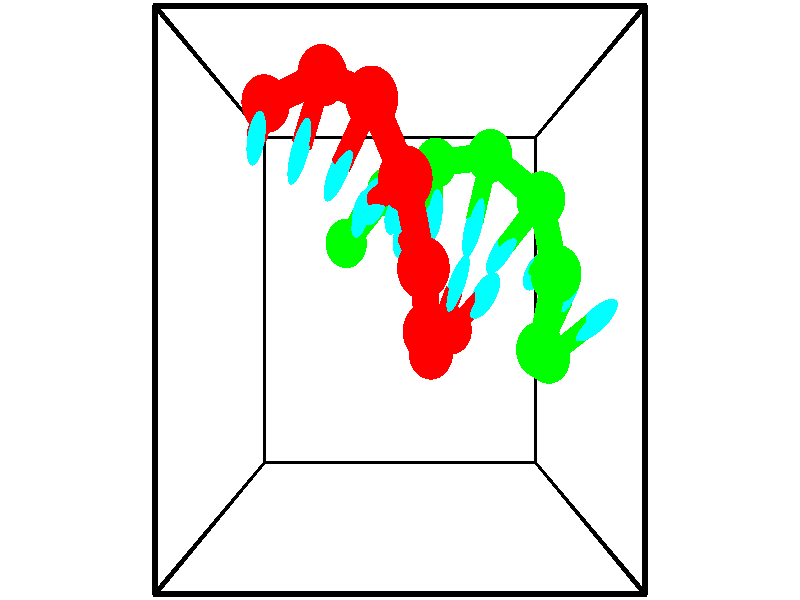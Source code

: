 // switches for output
#declare DRAW_BASES = 1; // possible values are 0, 1; only relevant for DNA ribbons
#declare DRAW_BASES_TYPE = 3; // possible values are 1, 2, 3; only relevant for DNA ribbons
#declare DRAW_FOG = 0; // set to 1 to enable fog

#include "colors.inc"

#include "transforms.inc"
background { rgb <1, 1, 1>}

#default {
   normal{
       ripples 0.25
       frequency 0.20
       turbulence 0.2
       lambda 5
   }
	finish {
		phong 0.1
		phong_size 40.
	}
}

// original window dimensions: 1024x640


// camera settings

camera {
	sky <-0, 1, 0>
	up <-0, 1, 0>
	right 1.6 * <1, 0, 0>
	location <2.5, 2.5, 11.1562>
	look_at <2.5, 2.5, 2.5>
	direction <0, 0, -8.6562>
	angle 67.0682
}


# declare cpy_camera_pos = <2.5, 2.5, 11.1562>;
# if (DRAW_FOG = 1)
fog {
	fog_type 2
	up vnormalize(cpy_camera_pos)
	color rgbt<1,1,1,0.3>
	distance 1e-5
	fog_alt 3e-3
	fog_offset 4
}
# end


// LIGHTS

# declare lum = 6;
global_settings {
	ambient_light rgb lum * <0.05, 0.05, 0.05>
	max_trace_level 15
}# declare cpy_direct_light_amount = 0.25;
light_source
{	1000 * <-1, -1, 1>,
	rgb lum * cpy_direct_light_amount
	parallel
}

light_source
{	1000 * <1, 1, -1>,
	rgb lum * cpy_direct_light_amount
	parallel
}

// strand 0

// nucleotide -1

// particle -1
sphere {
	<1.069952, 4.241285, 4.729474> 0.250000
	pigment { color rgbt <1,0,0,0> }
	no_shadow
}
cylinder {
	<1.088326, 3.997574, 5.046124>,  <1.099349, 3.851347, 5.236114>, 0.100000
	pigment { color rgbt <1,0,0,0> }
	no_shadow
}
cylinder {
	<1.088326, 3.997574, 5.046124>,  <1.069952, 4.241285, 4.729474>, 0.100000
	pigment { color rgbt <1,0,0,0> }
	no_shadow
}

// particle -1
sphere {
	<1.088326, 3.997574, 5.046124> 0.100000
	pigment { color rgbt <1,0,0,0> }
	no_shadow
}
sphere {
	0, 1
	scale<0.080000,0.200000,0.300000>
	matrix <0.965319, -0.176806, -0.192092,
		0.257002, 0.772994, 0.580027,
		0.045933, -0.609278, 0.791625,
		1.102105, 3.814790, 5.283611>
	pigment { color rgbt <0,1,1,0> }
	no_shadow
}
cylinder {
	<1.717793, 4.387925, 5.065072>,  <1.069952, 4.241285, 4.729474>, 0.130000
	pigment { color rgbt <1,0,0,0> }
	no_shadow
}

// nucleotide -1

// particle -1
sphere {
	<1.717793, 4.387925, 5.065072> 0.250000
	pigment { color rgbt <1,0,0,0> }
	no_shadow
}
cylinder {
	<1.600433, 4.012356, 5.137005>,  <1.530017, 3.787014, 5.180164>, 0.100000
	pigment { color rgbt <1,0,0,0> }
	no_shadow
}
cylinder {
	<1.600433, 4.012356, 5.137005>,  <1.717793, 4.387925, 5.065072>, 0.100000
	pigment { color rgbt <1,0,0,0> }
	no_shadow
}

// particle -1
sphere {
	<1.600433, 4.012356, 5.137005> 0.100000
	pigment { color rgbt <1,0,0,0> }
	no_shadow
}
sphere {
	0, 1
	scale<0.080000,0.200000,0.300000>
	matrix <0.944809, -0.313478, -0.095228,
		0.145785, 0.141967, 0.979077,
		-0.293400, -0.938923, 0.179832,
		1.512413, 3.730679, 5.190954>
	pigment { color rgbt <0,1,1,0> }
	no_shadow
}
cylinder {
	<2.233103, 4.086878, 5.443279>,  <1.717793, 4.387925, 5.065072>, 0.130000
	pigment { color rgbt <1,0,0,0> }
	no_shadow
}

// nucleotide -1

// particle -1
sphere {
	<2.233103, 4.086878, 5.443279> 0.250000
	pigment { color rgbt <1,0,0,0> }
	no_shadow
}
cylinder {
	<2.033836, 3.797743, 5.251724>,  <1.914276, 3.624262, 5.136791>, 0.100000
	pigment { color rgbt <1,0,0,0> }
	no_shadow
}
cylinder {
	<2.033836, 3.797743, 5.251724>,  <2.233103, 4.086878, 5.443279>, 0.100000
	pigment { color rgbt <1,0,0,0> }
	no_shadow
}

// particle -1
sphere {
	<2.033836, 3.797743, 5.251724> 0.100000
	pigment { color rgbt <1,0,0,0> }
	no_shadow
}
sphere {
	0, 1
	scale<0.080000,0.200000,0.300000>
	matrix <0.857491, -0.328786, -0.395739,
		0.128604, -0.607786, 0.783618,
		-0.498167, -0.722839, -0.478887,
		1.884386, 3.580891, 5.108058>
	pigment { color rgbt <0,1,1,0> }
	no_shadow
}
cylinder {
	<2.549237, 3.429034, 5.608313>,  <2.233103, 4.086878, 5.443279>, 0.130000
	pigment { color rgbt <1,0,0,0> }
	no_shadow
}

// nucleotide -1

// particle -1
sphere {
	<2.549237, 3.429034, 5.608313> 0.250000
	pigment { color rgbt <1,0,0,0> }
	no_shadow
}
cylinder {
	<2.366112, 3.376688, 5.256567>,  <2.256237, 3.345281, 5.045519>, 0.100000
	pigment { color rgbt <1,0,0,0> }
	no_shadow
}
cylinder {
	<2.366112, 3.376688, 5.256567>,  <2.549237, 3.429034, 5.608313>, 0.100000
	pigment { color rgbt <1,0,0,0> }
	no_shadow
}

// particle -1
sphere {
	<2.366112, 3.376688, 5.256567> 0.100000
	pigment { color rgbt <1,0,0,0> }
	no_shadow
}
sphere {
	0, 1
	scale<0.080000,0.200000,0.300000>
	matrix <0.883151, -0.180683, -0.432895,
		-0.102236, -0.974797, 0.198291,
		-0.457812, -0.130864, -0.879365,
		2.228768, 3.337429, 4.992757>
	pigment { color rgbt <0,1,1,0> }
	no_shadow
}
cylinder {
	<2.722616, 2.751852, 5.414876>,  <2.549237, 3.429034, 5.608313>, 0.130000
	pigment { color rgbt <1,0,0,0> }
	no_shadow
}

// nucleotide -1

// particle -1
sphere {
	<2.722616, 2.751852, 5.414876> 0.250000
	pigment { color rgbt <1,0,0,0> }
	no_shadow
}
cylinder {
	<2.631279, 2.923765, 5.065443>,  <2.576477, 3.026913, 4.855783>, 0.100000
	pigment { color rgbt <1,0,0,0> }
	no_shadow
}
cylinder {
	<2.631279, 2.923765, 5.065443>,  <2.722616, 2.751852, 5.414876>, 0.100000
	pigment { color rgbt <1,0,0,0> }
	no_shadow
}

// particle -1
sphere {
	<2.631279, 2.923765, 5.065443> 0.100000
	pigment { color rgbt <1,0,0,0> }
	no_shadow
}
sphere {
	0, 1
	scale<0.080000,0.200000,0.300000>
	matrix <0.816572, -0.404070, -0.412234,
		-0.530160, -0.807473, -0.258683,
		-0.228342, 0.429783, -0.873582,
		2.562776, 3.052700, 4.803368>
	pigment { color rgbt <0,1,1,0> }
	no_shadow
}
cylinder {
	<2.778022, 2.231545, 4.998742>,  <2.722616, 2.751852, 5.414876>, 0.130000
	pigment { color rgbt <1,0,0,0> }
	no_shadow
}

// nucleotide -1

// particle -1
sphere {
	<2.778022, 2.231545, 4.998742> 0.250000
	pigment { color rgbt <1,0,0,0> }
	no_shadow
}
cylinder {
	<2.813271, 2.544195, 4.751745>,  <2.834420, 2.731785, 4.603547>, 0.100000
	pigment { color rgbt <1,0,0,0> }
	no_shadow
}
cylinder {
	<2.813271, 2.544195, 4.751745>,  <2.778022, 2.231545, 4.998742>, 0.100000
	pigment { color rgbt <1,0,0,0> }
	no_shadow
}

// particle -1
sphere {
	<2.813271, 2.544195, 4.751745> 0.100000
	pigment { color rgbt <1,0,0,0> }
	no_shadow
}
sphere {
	0, 1
	scale<0.080000,0.200000,0.300000>
	matrix <0.876784, -0.355063, -0.324315,
		-0.472741, -0.512828, -0.716605,
		0.088123, 0.781625, -0.617493,
		2.839707, 2.778683, 4.566497>
	pigment { color rgbt <0,1,1,0> }
	no_shadow
}
cylinder {
	<2.846480, 2.004021, 4.356320>,  <2.778022, 2.231545, 4.998742>, 0.130000
	pigment { color rgbt <1,0,0,0> }
	no_shadow
}

// nucleotide -1

// particle -1
sphere {
	<2.846480, 2.004021, 4.356320> 0.250000
	pigment { color rgbt <1,0,0,0> }
	no_shadow
}
cylinder {
	<3.009171, 2.368532, 4.382084>,  <3.106785, 2.587239, 4.397542>, 0.100000
	pigment { color rgbt <1,0,0,0> }
	no_shadow
}
cylinder {
	<3.009171, 2.368532, 4.382084>,  <2.846480, 2.004021, 4.356320>, 0.100000
	pigment { color rgbt <1,0,0,0> }
	no_shadow
}

// particle -1
sphere {
	<3.009171, 2.368532, 4.382084> 0.100000
	pigment { color rgbt <1,0,0,0> }
	no_shadow
}
sphere {
	0, 1
	scale<0.080000,0.200000,0.300000>
	matrix <0.909035, -0.396706, -0.127593,
		-0.090721, 0.110447, -0.989733,
		0.406726, 0.911277, 0.064410,
		3.131188, 2.641915, 4.401407>
	pigment { color rgbt <0,1,1,0> }
	no_shadow
}
cylinder {
	<3.134480, 2.192080, 3.709196>,  <2.846480, 2.004021, 4.356320>, 0.130000
	pigment { color rgbt <1,0,0,0> }
	no_shadow
}

// nucleotide -1

// particle -1
sphere {
	<3.134480, 2.192080, 3.709196> 0.250000
	pigment { color rgbt <1,0,0,0> }
	no_shadow
}
cylinder {
	<3.321136, 2.390486, 4.002104>,  <3.433130, 2.509529, 4.177848>, 0.100000
	pigment { color rgbt <1,0,0,0> }
	no_shadow
}
cylinder {
	<3.321136, 2.390486, 4.002104>,  <3.134480, 2.192080, 3.709196>, 0.100000
	pigment { color rgbt <1,0,0,0> }
	no_shadow
}

// particle -1
sphere {
	<3.321136, 2.390486, 4.002104> 0.100000
	pigment { color rgbt <1,0,0,0> }
	no_shadow
}
sphere {
	0, 1
	scale<0.080000,0.200000,0.300000>
	matrix <0.881042, -0.333269, -0.335702,
		0.077530, 0.801812, -0.592526,
		0.466641, 0.496013, 0.732269,
		3.461129, 2.539290, 4.221785>
	pigment { color rgbt <0,1,1,0> }
	no_shadow
}
// strand 1

// nucleotide -1

// particle -1
sphere {
	<4.252382, 1.926087, 4.014996> 0.250000
	pigment { color rgbt <0,1,0,0> }
	no_shadow
}
cylinder {
	<4.498260, 2.145786, 4.241438>,  <4.645788, 2.277606, 4.377303>, 0.100000
	pigment { color rgbt <0,1,0,0> }
	no_shadow
}
cylinder {
	<4.498260, 2.145786, 4.241438>,  <4.252382, 1.926087, 4.014996>, 0.100000
	pigment { color rgbt <0,1,0,0> }
	no_shadow
}

// particle -1
sphere {
	<4.498260, 2.145786, 4.241438> 0.100000
	pigment { color rgbt <0,1,0,0> }
	no_shadow
}
sphere {
	0, 1
	scale<0.080000,0.200000,0.300000>
	matrix <-0.729253, 0.669232, 0.142544,
		-0.300563, -0.500455, 0.811916,
		0.614696, 0.549249, 0.566104,
		4.682670, 2.310561, 4.411269>
	pigment { color rgbt <0,1,1,0> }
	no_shadow
}
cylinder {
	<3.985124, 2.059707, 4.752299>,  <4.252382, 1.926087, 4.014996>, 0.130000
	pigment { color rgbt <0,1,0,0> }
	no_shadow
}

// nucleotide -1

// particle -1
sphere {
	<3.985124, 2.059707, 4.752299> 0.250000
	pigment { color rgbt <0,1,0,0> }
	no_shadow
}
cylinder {
	<4.194786, 2.329372, 4.544159>,  <4.320583, 2.491171, 4.419275>, 0.100000
	pigment { color rgbt <0,1,0,0> }
	no_shadow
}
cylinder {
	<4.194786, 2.329372, 4.544159>,  <3.985124, 2.059707, 4.752299>, 0.100000
	pigment { color rgbt <0,1,0,0> }
	no_shadow
}

// particle -1
sphere {
	<4.194786, 2.329372, 4.544159> 0.100000
	pigment { color rgbt <0,1,0,0> }
	no_shadow
}
sphere {
	0, 1
	scale<0.080000,0.200000,0.300000>
	matrix <-0.789713, 0.613476, -0.000672,
		0.318770, 0.411281, 0.853952,
		0.524156, 0.674162, -0.520351,
		4.352033, 2.531621, 4.388053>
	pigment { color rgbt <0,1,1,0> }
	no_shadow
}
cylinder {
	<4.081522, 2.719262, 5.028387>,  <3.985124, 2.059707, 4.752299>, 0.130000
	pigment { color rgbt <0,1,0,0> }
	no_shadow
}

// nucleotide -1

// particle -1
sphere {
	<4.081522, 2.719262, 5.028387> 0.250000
	pigment { color rgbt <0,1,0,0> }
	no_shadow
}
cylinder {
	<4.054588, 2.747444, 4.630291>,  <4.038428, 2.764354, 4.391433>, 0.100000
	pigment { color rgbt <0,1,0,0> }
	no_shadow
}
cylinder {
	<4.054588, 2.747444, 4.630291>,  <4.081522, 2.719262, 5.028387>, 0.100000
	pigment { color rgbt <0,1,0,0> }
	no_shadow
}

// particle -1
sphere {
	<4.054588, 2.747444, 4.630291> 0.100000
	pigment { color rgbt <0,1,0,0> }
	no_shadow
}
sphere {
	0, 1
	scale<0.080000,0.200000,0.300000>
	matrix <-0.867404, 0.488782, 0.093288,
		0.493028, 0.869556, 0.028201,
		-0.067335, 0.070456, -0.995240,
		4.034388, 2.768581, 4.331719>
	pigment { color rgbt <0,1,1,0> }
	no_shadow
}
cylinder {
	<3.992532, 3.382913, 4.755952>,  <4.081522, 2.719262, 5.028387>, 0.130000
	pigment { color rgbt <0,1,0,0> }
	no_shadow
}

// nucleotide -1

// particle -1
sphere {
	<3.992532, 3.382913, 4.755952> 0.250000
	pigment { color rgbt <0,1,0,0> }
	no_shadow
}
cylinder {
	<3.803276, 3.148869, 4.492502>,  <3.689723, 3.008442, 4.334433>, 0.100000
	pigment { color rgbt <0,1,0,0> }
	no_shadow
}
cylinder {
	<3.803276, 3.148869, 4.492502>,  <3.992532, 3.382913, 4.755952>, 0.100000
	pigment { color rgbt <0,1,0,0> }
	no_shadow
}

// particle -1
sphere {
	<3.803276, 3.148869, 4.492502> 0.100000
	pigment { color rgbt <0,1,0,0> }
	no_shadow
}
sphere {
	0, 1
	scale<0.080000,0.200000,0.300000>
	matrix <-0.862731, 0.459132, 0.211879,
		0.178422, 0.668463, -0.722027,
		-0.473139, -0.585111, -0.658624,
		3.661334, 2.973335, 4.294915>
	pigment { color rgbt <0,1,1,0> }
	no_shadow
}
cylinder {
	<3.516250, 3.855966, 4.324845>,  <3.992532, 3.382913, 4.755952>, 0.130000
	pigment { color rgbt <0,1,0,0> }
	no_shadow
}

// nucleotide -1

// particle -1
sphere {
	<3.516250, 3.855966, 4.324845> 0.250000
	pigment { color rgbt <0,1,0,0> }
	no_shadow
}
cylinder {
	<3.404900, 3.473595, 4.362175>,  <3.338089, 3.244172, 4.384573>, 0.100000
	pigment { color rgbt <0,1,0,0> }
	no_shadow
}
cylinder {
	<3.404900, 3.473595, 4.362175>,  <3.516250, 3.855966, 4.324845>, 0.100000
	pigment { color rgbt <0,1,0,0> }
	no_shadow
}

// particle -1
sphere {
	<3.404900, 3.473595, 4.362175> 0.100000
	pigment { color rgbt <0,1,0,0> }
	no_shadow
}
sphere {
	0, 1
	scale<0.080000,0.200000,0.300000>
	matrix <-0.940395, 0.291031, 0.175951,
		-0.195357, -0.038782, -0.979965,
		-0.278377, -0.955927, 0.093326,
		3.321387, 3.186816, 4.390172>
	pigment { color rgbt <0,1,1,0> }
	no_shadow
}
cylinder {
	<2.928018, 3.871670, 3.895049>,  <3.516250, 3.855966, 4.324845>, 0.130000
	pigment { color rgbt <0,1,0,0> }
	no_shadow
}

// nucleotide -1

// particle -1
sphere {
	<2.928018, 3.871670, 3.895049> 0.250000
	pigment { color rgbt <0,1,0,0> }
	no_shadow
}
cylinder {
	<2.898262, 3.542744, 4.120708>,  <2.880408, 3.345388, 4.256104>, 0.100000
	pigment { color rgbt <0,1,0,0> }
	no_shadow
}
cylinder {
	<2.898262, 3.542744, 4.120708>,  <2.928018, 3.871670, 3.895049>, 0.100000
	pigment { color rgbt <0,1,0,0> }
	no_shadow
}

// particle -1
sphere {
	<2.898262, 3.542744, 4.120708> 0.100000
	pigment { color rgbt <0,1,0,0> }
	no_shadow
}
sphere {
	0, 1
	scale<0.080000,0.200000,0.300000>
	matrix <-0.922748, 0.271285, 0.273754,
		-0.378157, -0.500203, -0.778970,
		-0.074390, -0.822314, 0.564150,
		2.875945, 3.296049, 4.289953>
	pigment { color rgbt <0,1,1,0> }
	no_shadow
}
cylinder {
	<2.339156, 3.619643, 3.652379>,  <2.928018, 3.871670, 3.895049>, 0.130000
	pigment { color rgbt <0,1,0,0> }
	no_shadow
}

// nucleotide -1

// particle -1
sphere {
	<2.339156, 3.619643, 3.652379> 0.250000
	pigment { color rgbt <0,1,0,0> }
	no_shadow
}
cylinder {
	<2.390755, 3.451820, 4.011786>,  <2.421714, 3.351127, 4.227429>, 0.100000
	pigment { color rgbt <0,1,0,0> }
	no_shadow
}
cylinder {
	<2.390755, 3.451820, 4.011786>,  <2.339156, 3.619643, 3.652379>, 0.100000
	pigment { color rgbt <0,1,0,0> }
	no_shadow
}

// particle -1
sphere {
	<2.390755, 3.451820, 4.011786> 0.100000
	pigment { color rgbt <0,1,0,0> }
	no_shadow
}
sphere {
	0, 1
	scale<0.080000,0.200000,0.300000>
	matrix <-0.924289, 0.277371, 0.262212,
		-0.359235, -0.864313, -0.352013,
		0.128996, -0.419557, 0.898516,
		2.429453, 3.325953, 4.281341>
	pigment { color rgbt <0,1,1,0> }
	no_shadow
}
cylinder {
	<1.846500, 3.073285, 3.809023>,  <2.339156, 3.619643, 3.652379>, 0.130000
	pigment { color rgbt <0,1,0,0> }
	no_shadow
}

// nucleotide -1

// particle -1
sphere {
	<1.846500, 3.073285, 3.809023> 0.250000
	pigment { color rgbt <0,1,0,0> }
	no_shadow
}
cylinder {
	<1.968605, 3.199280, 4.168489>,  <2.041868, 3.274877, 4.384169>, 0.100000
	pigment { color rgbt <0,1,0,0> }
	no_shadow
}
cylinder {
	<1.968605, 3.199280, 4.168489>,  <1.846500, 3.073285, 3.809023>, 0.100000
	pigment { color rgbt <0,1,0,0> }
	no_shadow
}

// particle -1
sphere {
	<1.968605, 3.199280, 4.168489> 0.100000
	pigment { color rgbt <0,1,0,0> }
	no_shadow
}
sphere {
	0, 1
	scale<0.080000,0.200000,0.300000>
	matrix <-0.950725, 0.154523, 0.268785,
		-0.054201, -0.936433, 0.346635,
		0.305262, 0.314986, 0.898665,
		2.060184, 3.293776, 4.438089>
	pigment { color rgbt <0,1,1,0> }
	no_shadow
}
// box output
cylinder {
	<0.000000, 0.000000, 0.000000>,  <5.000000, 0.000000, 0.000000>, 0.025000
	pigment { color rgbt <0,0,0,0> }
	no_shadow
}
cylinder {
	<0.000000, 0.000000, 0.000000>,  <0.000000, 5.000000, 0.000000>, 0.025000
	pigment { color rgbt <0,0,0,0> }
	no_shadow
}
cylinder {
	<0.000000, 0.000000, 0.000000>,  <0.000000, 0.000000, 5.000000>, 0.025000
	pigment { color rgbt <0,0,0,0> }
	no_shadow
}
cylinder {
	<5.000000, 5.000000, 5.000000>,  <0.000000, 5.000000, 5.000000>, 0.025000
	pigment { color rgbt <0,0,0,0> }
	no_shadow
}
cylinder {
	<5.000000, 5.000000, 5.000000>,  <5.000000, 0.000000, 5.000000>, 0.025000
	pigment { color rgbt <0,0,0,0> }
	no_shadow
}
cylinder {
	<5.000000, 5.000000, 5.000000>,  <5.000000, 5.000000, 0.000000>, 0.025000
	pigment { color rgbt <0,0,0,0> }
	no_shadow
}
cylinder {
	<0.000000, 0.000000, 5.000000>,  <0.000000, 5.000000, 5.000000>, 0.025000
	pigment { color rgbt <0,0,0,0> }
	no_shadow
}
cylinder {
	<0.000000, 0.000000, 5.000000>,  <5.000000, 0.000000, 5.000000>, 0.025000
	pigment { color rgbt <0,0,0,0> }
	no_shadow
}
cylinder {
	<5.000000, 5.000000, 0.000000>,  <0.000000, 5.000000, 0.000000>, 0.025000
	pigment { color rgbt <0,0,0,0> }
	no_shadow
}
cylinder {
	<5.000000, 5.000000, 0.000000>,  <5.000000, 0.000000, 0.000000>, 0.025000
	pigment { color rgbt <0,0,0,0> }
	no_shadow
}
cylinder {
	<5.000000, 0.000000, 5.000000>,  <5.000000, 0.000000, 0.000000>, 0.025000
	pigment { color rgbt <0,0,0,0> }
	no_shadow
}
cylinder {
	<0.000000, 5.000000, 0.000000>,  <0.000000, 5.000000, 5.000000>, 0.025000
	pigment { color rgbt <0,0,0,0> }
	no_shadow
}
// end of box output
